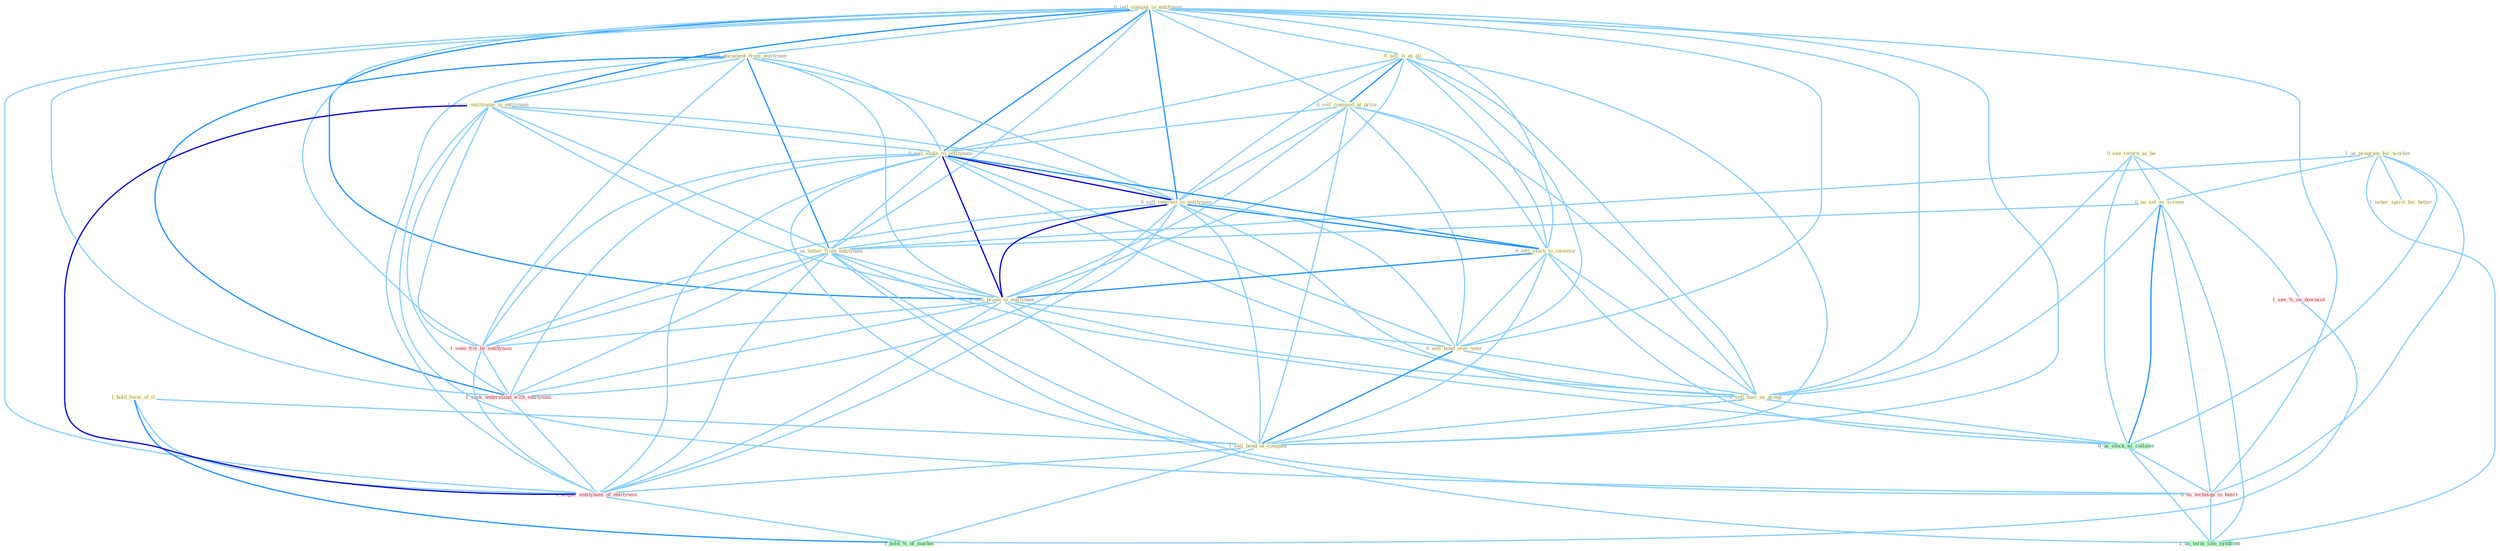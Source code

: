 Graph G{ 
    node
    [shape=polygon,style=filled,width=.5,height=.06,color="#BDFCC9",fixedsize=true,fontsize=4,
    fontcolor="#2f4f4f"];
    {node
    [color="#ffffe0", fontcolor="#8b7d6b"] "0_sell_comput_in_entitynam " "1_us_program_for_worker " "0_see_return_as_be " "1_hold_form_of_it " "0_seek_document_from_entitynam " "0_sell_it_at_all " "0_sell_commod_at_price " "1_acquir_entitynam_in_entitynam " "0_sell_stake_to_entitynam " "0_us_set_as_screen " "0_sell_interest_to_entitynam " "1_us_letter_from_entitynam " "0_sell_stock_to_investor " "1_usher_spirit_for_better " "0_sell_brand_to_entitynam " "0_sell_bond_over_year " "0_sell_busi_as_group " "1_sell_bond_of_compani "}
{node [color="#fff0f5", fontcolor="#b22222"] "1_seen_file_by_entitynam " "1_seek_understand_with_entitynam " "1_acquir_entitynam_of_entitynam " "0_us_techniqu_in_heart " "1_see_%_on_downsid "}
edge [color="#B0E2FF"];

	"0_sell_comput_in_entitynam " -- "0_seek_document_from_entitynam " [w="1", color="#87cefa" ];
	"0_sell_comput_in_entitynam " -- "0_sell_it_at_all " [w="1", color="#87cefa" ];
	"0_sell_comput_in_entitynam " -- "0_sell_commod_at_price " [w="1", color="#87cefa" ];
	"0_sell_comput_in_entitynam " -- "1_acquir_entitynam_in_entitynam " [w="2", color="#1e90ff" , len=0.8];
	"0_sell_comput_in_entitynam " -- "0_sell_stake_to_entitynam " [w="2", color="#1e90ff" , len=0.8];
	"0_sell_comput_in_entitynam " -- "0_sell_interest_to_entitynam " [w="2", color="#1e90ff" , len=0.8];
	"0_sell_comput_in_entitynam " -- "1_us_letter_from_entitynam " [w="1", color="#87cefa" ];
	"0_sell_comput_in_entitynam " -- "0_sell_stock_to_investor " [w="1", color="#87cefa" ];
	"0_sell_comput_in_entitynam " -- "0_sell_brand_to_entitynam " [w="2", color="#1e90ff" , len=0.8];
	"0_sell_comput_in_entitynam " -- "0_sell_bond_over_year " [w="1", color="#87cefa" ];
	"0_sell_comput_in_entitynam " -- "0_sell_busi_as_group " [w="1", color="#87cefa" ];
	"0_sell_comput_in_entitynam " -- "1_sell_bond_of_compani " [w="1", color="#87cefa" ];
	"0_sell_comput_in_entitynam " -- "1_seen_file_by_entitynam " [w="1", color="#87cefa" ];
	"0_sell_comput_in_entitynam " -- "1_seek_understand_with_entitynam " [w="1", color="#87cefa" ];
	"0_sell_comput_in_entitynam " -- "1_acquir_entitynam_of_entitynam " [w="1", color="#87cefa" ];
	"0_sell_comput_in_entitynam " -- "0_us_techniqu_in_heart " [w="1", color="#87cefa" ];
	"1_us_program_for_worker " -- "0_us_set_as_screen " [w="1", color="#87cefa" ];
	"1_us_program_for_worker " -- "1_us_letter_from_entitynam " [w="1", color="#87cefa" ];
	"1_us_program_for_worker " -- "1_usher_spirit_for_better " [w="1", color="#87cefa" ];
	"1_us_program_for_worker " -- "0_us_stock_as_collater " [w="1", color="#87cefa" ];
	"1_us_program_for_worker " -- "0_us_techniqu_in_heart " [w="1", color="#87cefa" ];
	"1_us_program_for_worker " -- "1_us_term_like_syndrom " [w="1", color="#87cefa" ];
	"0_see_return_as_be " -- "0_us_set_as_screen " [w="1", color="#87cefa" ];
	"0_see_return_as_be " -- "0_sell_busi_as_group " [w="1", color="#87cefa" ];
	"0_see_return_as_be " -- "0_us_stock_as_collater " [w="1", color="#87cefa" ];
	"0_see_return_as_be " -- "1_see_%_on_downsid " [w="1", color="#87cefa" ];
	"1_hold_form_of_it " -- "1_sell_bond_of_compani " [w="1", color="#87cefa" ];
	"1_hold_form_of_it " -- "1_acquir_entitynam_of_entitynam " [w="1", color="#87cefa" ];
	"1_hold_form_of_it " -- "1_hold_%_of_market " [w="2", color="#1e90ff" , len=0.8];
	"0_seek_document_from_entitynam " -- "1_acquir_entitynam_in_entitynam " [w="1", color="#87cefa" ];
	"0_seek_document_from_entitynam " -- "0_sell_stake_to_entitynam " [w="1", color="#87cefa" ];
	"0_seek_document_from_entitynam " -- "0_sell_interest_to_entitynam " [w="1", color="#87cefa" ];
	"0_seek_document_from_entitynam " -- "1_us_letter_from_entitynam " [w="2", color="#1e90ff" , len=0.8];
	"0_seek_document_from_entitynam " -- "0_sell_brand_to_entitynam " [w="1", color="#87cefa" ];
	"0_seek_document_from_entitynam " -- "1_seen_file_by_entitynam " [w="1", color="#87cefa" ];
	"0_seek_document_from_entitynam " -- "1_seek_understand_with_entitynam " [w="2", color="#1e90ff" , len=0.8];
	"0_seek_document_from_entitynam " -- "1_acquir_entitynam_of_entitynam " [w="1", color="#87cefa" ];
	"0_sell_it_at_all " -- "0_sell_commod_at_price " [w="2", color="#1e90ff" , len=0.8];
	"0_sell_it_at_all " -- "0_sell_stake_to_entitynam " [w="1", color="#87cefa" ];
	"0_sell_it_at_all " -- "0_sell_interest_to_entitynam " [w="1", color="#87cefa" ];
	"0_sell_it_at_all " -- "0_sell_stock_to_investor " [w="1", color="#87cefa" ];
	"0_sell_it_at_all " -- "0_sell_brand_to_entitynam " [w="1", color="#87cefa" ];
	"0_sell_it_at_all " -- "0_sell_bond_over_year " [w="1", color="#87cefa" ];
	"0_sell_it_at_all " -- "0_sell_busi_as_group " [w="1", color="#87cefa" ];
	"0_sell_it_at_all " -- "1_sell_bond_of_compani " [w="1", color="#87cefa" ];
	"0_sell_commod_at_price " -- "0_sell_stake_to_entitynam " [w="1", color="#87cefa" ];
	"0_sell_commod_at_price " -- "0_sell_interest_to_entitynam " [w="1", color="#87cefa" ];
	"0_sell_commod_at_price " -- "0_sell_stock_to_investor " [w="1", color="#87cefa" ];
	"0_sell_commod_at_price " -- "0_sell_brand_to_entitynam " [w="1", color="#87cefa" ];
	"0_sell_commod_at_price " -- "0_sell_bond_over_year " [w="1", color="#87cefa" ];
	"0_sell_commod_at_price " -- "0_sell_busi_as_group " [w="1", color="#87cefa" ];
	"0_sell_commod_at_price " -- "1_sell_bond_of_compani " [w="1", color="#87cefa" ];
	"1_acquir_entitynam_in_entitynam " -- "0_sell_stake_to_entitynam " [w="1", color="#87cefa" ];
	"1_acquir_entitynam_in_entitynam " -- "0_sell_interest_to_entitynam " [w="1", color="#87cefa" ];
	"1_acquir_entitynam_in_entitynam " -- "1_us_letter_from_entitynam " [w="1", color="#87cefa" ];
	"1_acquir_entitynam_in_entitynam " -- "0_sell_brand_to_entitynam " [w="1", color="#87cefa" ];
	"1_acquir_entitynam_in_entitynam " -- "1_seen_file_by_entitynam " [w="1", color="#87cefa" ];
	"1_acquir_entitynam_in_entitynam " -- "1_seek_understand_with_entitynam " [w="1", color="#87cefa" ];
	"1_acquir_entitynam_in_entitynam " -- "1_acquir_entitynam_of_entitynam " [w="3", color="#0000cd" , len=0.6];
	"1_acquir_entitynam_in_entitynam " -- "0_us_techniqu_in_heart " [w="1", color="#87cefa" ];
	"0_sell_stake_to_entitynam " -- "0_sell_interest_to_entitynam " [w="3", color="#0000cd" , len=0.6];
	"0_sell_stake_to_entitynam " -- "1_us_letter_from_entitynam " [w="1", color="#87cefa" ];
	"0_sell_stake_to_entitynam " -- "0_sell_stock_to_investor " [w="2", color="#1e90ff" , len=0.8];
	"0_sell_stake_to_entitynam " -- "0_sell_brand_to_entitynam " [w="3", color="#0000cd" , len=0.6];
	"0_sell_stake_to_entitynam " -- "0_sell_bond_over_year " [w="1", color="#87cefa" ];
	"0_sell_stake_to_entitynam " -- "0_sell_busi_as_group " [w="1", color="#87cefa" ];
	"0_sell_stake_to_entitynam " -- "1_sell_bond_of_compani " [w="1", color="#87cefa" ];
	"0_sell_stake_to_entitynam " -- "1_seen_file_by_entitynam " [w="1", color="#87cefa" ];
	"0_sell_stake_to_entitynam " -- "1_seek_understand_with_entitynam " [w="1", color="#87cefa" ];
	"0_sell_stake_to_entitynam " -- "1_acquir_entitynam_of_entitynam " [w="1", color="#87cefa" ];
	"0_us_set_as_screen " -- "1_us_letter_from_entitynam " [w="1", color="#87cefa" ];
	"0_us_set_as_screen " -- "0_sell_busi_as_group " [w="1", color="#87cefa" ];
	"0_us_set_as_screen " -- "0_us_stock_as_collater " [w="2", color="#1e90ff" , len=0.8];
	"0_us_set_as_screen " -- "0_us_techniqu_in_heart " [w="1", color="#87cefa" ];
	"0_us_set_as_screen " -- "1_us_term_like_syndrom " [w="1", color="#87cefa" ];
	"0_sell_interest_to_entitynam " -- "1_us_letter_from_entitynam " [w="1", color="#87cefa" ];
	"0_sell_interest_to_entitynam " -- "0_sell_stock_to_investor " [w="2", color="#1e90ff" , len=0.8];
	"0_sell_interest_to_entitynam " -- "0_sell_brand_to_entitynam " [w="3", color="#0000cd" , len=0.6];
	"0_sell_interest_to_entitynam " -- "0_sell_bond_over_year " [w="1", color="#87cefa" ];
	"0_sell_interest_to_entitynam " -- "0_sell_busi_as_group " [w="1", color="#87cefa" ];
	"0_sell_interest_to_entitynam " -- "1_sell_bond_of_compani " [w="1", color="#87cefa" ];
	"0_sell_interest_to_entitynam " -- "1_seen_file_by_entitynam " [w="1", color="#87cefa" ];
	"0_sell_interest_to_entitynam " -- "1_seek_understand_with_entitynam " [w="1", color="#87cefa" ];
	"0_sell_interest_to_entitynam " -- "1_acquir_entitynam_of_entitynam " [w="1", color="#87cefa" ];
	"1_us_letter_from_entitynam " -- "0_sell_brand_to_entitynam " [w="1", color="#87cefa" ];
	"1_us_letter_from_entitynam " -- "1_seen_file_by_entitynam " [w="1", color="#87cefa" ];
	"1_us_letter_from_entitynam " -- "0_us_stock_as_collater " [w="1", color="#87cefa" ];
	"1_us_letter_from_entitynam " -- "1_seek_understand_with_entitynam " [w="1", color="#87cefa" ];
	"1_us_letter_from_entitynam " -- "1_acquir_entitynam_of_entitynam " [w="1", color="#87cefa" ];
	"1_us_letter_from_entitynam " -- "0_us_techniqu_in_heart " [w="1", color="#87cefa" ];
	"1_us_letter_from_entitynam " -- "1_us_term_like_syndrom " [w="1", color="#87cefa" ];
	"0_sell_stock_to_investor " -- "0_sell_brand_to_entitynam " [w="2", color="#1e90ff" , len=0.8];
	"0_sell_stock_to_investor " -- "0_sell_bond_over_year " [w="1", color="#87cefa" ];
	"0_sell_stock_to_investor " -- "0_sell_busi_as_group " [w="1", color="#87cefa" ];
	"0_sell_stock_to_investor " -- "1_sell_bond_of_compani " [w="1", color="#87cefa" ];
	"0_sell_stock_to_investor " -- "0_us_stock_as_collater " [w="1", color="#87cefa" ];
	"0_sell_brand_to_entitynam " -- "0_sell_bond_over_year " [w="1", color="#87cefa" ];
	"0_sell_brand_to_entitynam " -- "0_sell_busi_as_group " [w="1", color="#87cefa" ];
	"0_sell_brand_to_entitynam " -- "1_sell_bond_of_compani " [w="1", color="#87cefa" ];
	"0_sell_brand_to_entitynam " -- "1_seen_file_by_entitynam " [w="1", color="#87cefa" ];
	"0_sell_brand_to_entitynam " -- "1_seek_understand_with_entitynam " [w="1", color="#87cefa" ];
	"0_sell_brand_to_entitynam " -- "1_acquir_entitynam_of_entitynam " [w="1", color="#87cefa" ];
	"0_sell_bond_over_year " -- "0_sell_busi_as_group " [w="1", color="#87cefa" ];
	"0_sell_bond_over_year " -- "1_sell_bond_of_compani " [w="2", color="#1e90ff" , len=0.8];
	"0_sell_busi_as_group " -- "1_sell_bond_of_compani " [w="1", color="#87cefa" ];
	"0_sell_busi_as_group " -- "0_us_stock_as_collater " [w="1", color="#87cefa" ];
	"1_sell_bond_of_compani " -- "1_acquir_entitynam_of_entitynam " [w="1", color="#87cefa" ];
	"1_sell_bond_of_compani " -- "1_hold_%_of_market " [w="1", color="#87cefa" ];
	"1_seen_file_by_entitynam " -- "1_seek_understand_with_entitynam " [w="1", color="#87cefa" ];
	"1_seen_file_by_entitynam " -- "1_acquir_entitynam_of_entitynam " [w="1", color="#87cefa" ];
	"0_us_stock_as_collater " -- "0_us_techniqu_in_heart " [w="1", color="#87cefa" ];
	"0_us_stock_as_collater " -- "1_us_term_like_syndrom " [w="1", color="#87cefa" ];
	"1_seek_understand_with_entitynam " -- "1_acquir_entitynam_of_entitynam " [w="1", color="#87cefa" ];
	"1_acquir_entitynam_of_entitynam " -- "1_hold_%_of_market " [w="1", color="#87cefa" ];
	"0_us_techniqu_in_heart " -- "1_us_term_like_syndrom " [w="1", color="#87cefa" ];
	"1_see_%_on_downsid " -- "1_hold_%_of_market " [w="1", color="#87cefa" ];
}